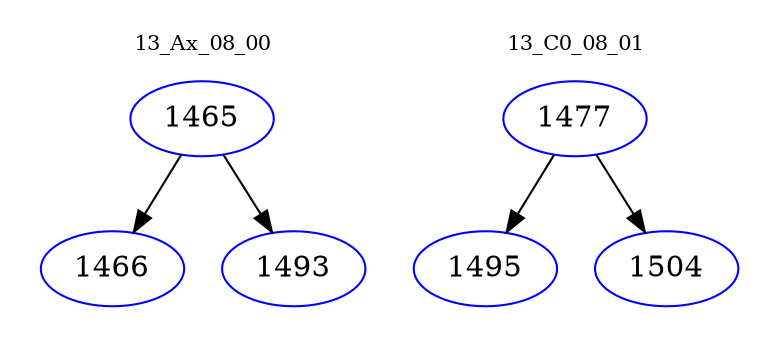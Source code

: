 digraph{
subgraph cluster_0 {
color = white
label = "13_Ax_08_00";
fontsize=10;
T0_1465 [label="1465", color="blue"]
T0_1465 -> T0_1466 [color="black"]
T0_1466 [label="1466", color="blue"]
T0_1465 -> T0_1493 [color="black"]
T0_1493 [label="1493", color="blue"]
}
subgraph cluster_1 {
color = white
label = "13_C0_08_01";
fontsize=10;
T1_1477 [label="1477", color="blue"]
T1_1477 -> T1_1495 [color="black"]
T1_1495 [label="1495", color="blue"]
T1_1477 -> T1_1504 [color="black"]
T1_1504 [label="1504", color="blue"]
}
}
